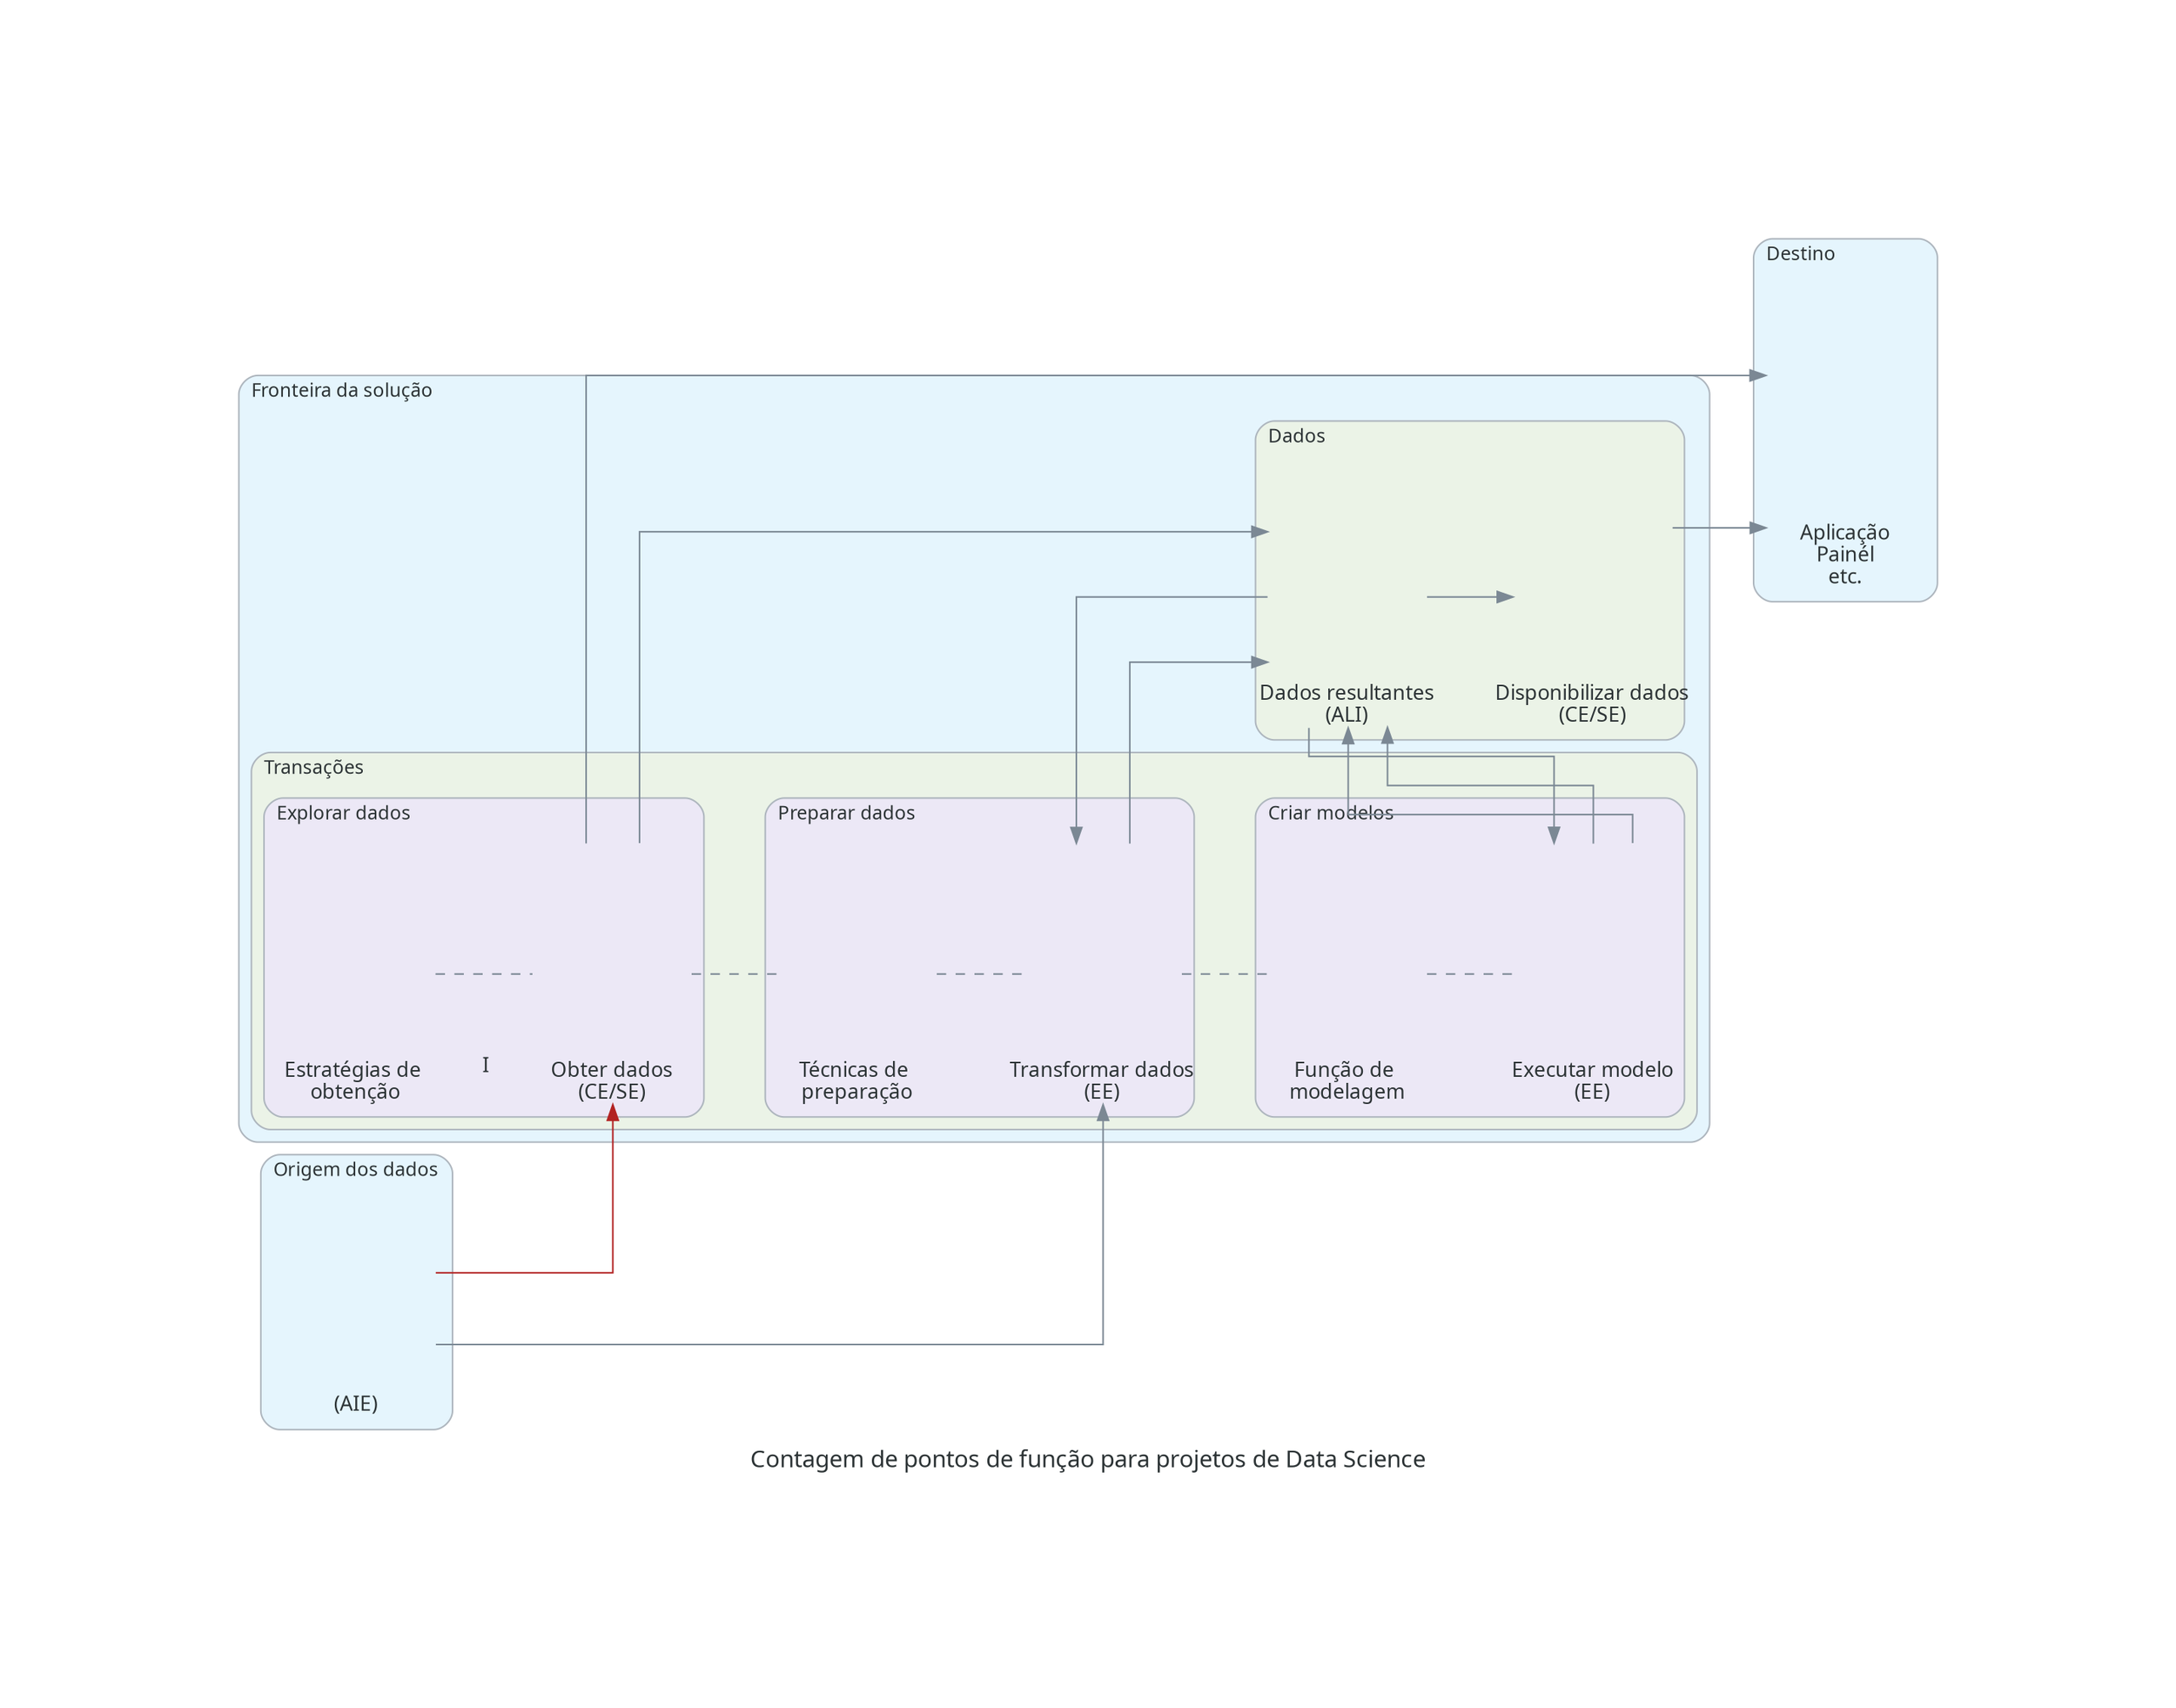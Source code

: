 digraph "Contagem de pontos de função para projetos de Data Science" {
	graph [bb="0,0,1098,799",
		fontcolor="#2D3436",
		fontname="Sans-Serif",
		fontsize=15,
		label="Contagem de pontos de função para projetos de Data Science",
		lheight=0.24,
		lp="549,12.5",
		lwidth=6.46,
		nodesep=0.60,
		pad=2.0,
		rankdir=LR,
		ranksep=0.75,
		splines=ortho
	];
	node [fixedsize=true,
		fontcolor="#2D3436",
		fontname="Sans-Serif",
		fontsize=13,
		height=1.4,
		imagescale=true,
		label="\N",
		labelloc=b,
		shape=box,
		style=rounded,
		width=1.4
	];
	edge [color="#7B8894"];
	subgraph "cluster_Fronteira da solução" {
		graph [bb="8,216,945,704",
			bgcolor="#E5F5FD",
			fontname="Sans-Serif",
			fontsize=12,
			label="Fronteira da solução",
			labeljust=l,
			lheight=0.18,
			lp="77,693.5",
			lwidth=1.69,
			pencolor="#AEB6BE",
			rankdir=LR,
			shape=box,
			style=rounded
		];
		subgraph cluster_Transações {
			graph [bb="16,224,937,464",
				bgcolor="#EBF3E7",
				fontname="Sans-Serif",
				fontsize=12,
				label=Transações,
				labeljust=l,
				lheight=0.18,
				lp="57.5,453.5",
				lwidth=0.93,
				pencolor="#AEB6BE",
				rankdir=LR,
				shape=box,
				style=rounded
			];
			subgraph "cluster_Explorar dados" {
				graph [bb="24,232,305,435",
					bgcolor="#ECE8F6",
					fontname="Sans-Serif",
					fontsize=12,
					label="Explorar dados",
					labeljust=l,
					lheight=0.18,
					lp="77.5,424.5",
					lwidth=1.26,
					pencolor="#AEB6BE",
					rankdir=LR,
					shape=box,
					style=rounded
				];
				a92fb81eaeed4c419e5a01a897762314	[height=2.3056,
					image="/home/humbertoserpro/diagramas/.env/lib/python3.8/site-packages/resources/azure/general/developertools.png",
					label="Estratégias de 
obtenção",
					pos="82.5,323",
					shape=none,
					width=1.4028];
				a10ad9f257eb4687900028ad3300c8fc	[height=2.3056,
					image="/home/humbertoserpro/diagramas/.env/lib/python3.8/site-packages/resources/azure/analytics/stream-analytics-jobs.png",
					label="Obter dados
(CE/SE)",
					pos="246.5,323",
					shape=none,
					width=1.4028];
				a92fb81eaeed4c419e5a01a897762314 -> a10ad9f257eb4687900028ad3300c8fc	[dir=none,
					fontcolor="#2D3436",
					fontname="Sans-Serif",
					fontsize=13,
					pos="133.04,323 153,323 175.88,323 195.84,323",
					style=dashed];
			}
			subgraph "cluster_Preparar dados" {
				graph [bb="344,232,617,435",
					bgcolor="#ECE8F6",
					fontname="Sans-Serif",
					fontsize=12,
					label="Preparar dados",
					labeljust=l,
					lheight=0.18,
					lp="398,424.5",
					lwidth=1.28,
					pencolor="#AEB6BE",
					rankdir=LR,
					shape=box,
					style=rounded
				];
				a8be9379b023470697f9ba005ab97b01	[height=2.3056,
					image="/home/humbertoserpro/diagramas/.env/lib/python3.8/site-packages/resources/azure/storage/storage-explorer.png",
					label="Técnicas de 
preparação",
					pos="402.5,323",
					shape=none,
					width=1.4028];
				"324dc9ce84db433398a9ad5a60a19942"	[height=2.3056,
					image="/home/humbertoserpro/diagramas/.env/lib/python3.8/site-packages/resources/azure/analytics/stream-analytics-jobs.png",
					label="Transformar dados
(EE)",
					pos="558.5,323",
					shape=none,
					width=1.4028];
				a8be9379b023470697f9ba005ab97b01 -> "324dc9ce84db433398a9ad5a60a19942"	[dir=none,
					fontcolor="#2D3436",
					fontname="Sans-Serif",
					fontsize=13,
					pos="453.15,323 470.68,323 490.31,323 507.84,323",
					style=dashed];
			}
			subgraph "cluster_Criar modelos" {
				graph [bb="656,232,929,435",
					bgcolor="#ECE8F6",
					fontname="Sans-Serif",
					fontsize=12,
					label="Criar modelos",
					labeljust=l,
					lheight=0.18,
					lp="706.5,424.5",
					lwidth=1.18,
					pencolor="#AEB6BE",
					rankdir=LR,
					shape=box,
					style=rounded
				];
				"091584723e9f40fb80ac1a6a604edc19"	[height=2.3056,
					image="/home/humbertoserpro/diagramas/.env/lib/python3.8/site-packages/resources/azure/ml/cognitive-services.png",
					label="Função de 
modelagem",
					pos="714.5,323",
					shape=none,
					width=1.4028];
				"4153f0f392a44835b0d17b06456a05ff"	[height=2.3056,
					image="/home/humbertoserpro/diagramas/.env/lib/python3.8/site-packages/resources/azure/analytics/stream-analytics-jobs.png",
					label="Executar modelo
(EE)",
					pos="870.5,323",
					shape=none,
					width=1.4028];
				"091584723e9f40fb80ac1a6a604edc19" -> "4153f0f392a44835b0d17b06456a05ff"	[dir=none,
					fontcolor="#2D3436",
					fontname="Sans-Serif",
					fontsize=13,
					pos="765.15,323 782.68,323 802.31,323 819.84,323",
					style=dashed];
			}
			a10ad9f257eb4687900028ad3300c8fc -> a8be9379b023470697f9ba005ab97b01	[dir=none,
				fontcolor="#2D3436",
				fontname="Sans-Serif",
				fontsize=13,
				pos="297.15,323 314.68,323 334.31,323 351.84,323",
				style=dashed];
			"324dc9ce84db433398a9ad5a60a19942" -> "091584723e9f40fb80ac1a6a604edc19"	[dir=none,
				fontcolor="#2D3436",
				fontname="Sans-Serif",
				fontsize=13,
				pos="609.15,323 626.68,323 646.31,323 663.84,323",
				style=dashed];
		}
		subgraph cluster_Dados {
			graph [bb="656,472,929,675",
				bgcolor="#EBF3E7",
				fontname="Sans-Serif",
				fontsize=12,
				label=Dados,
				labeljust=l,
				lheight=0.18,
				lp="683,664.5",
				lwidth=0.53,
				pencolor="#AEB6BE",
				rankdir=LR,
				shape=box,
				style=rounded
			];
			f837a07f574f42439d2f27729d9f62b1	[height=2.3056,
				image="/home/humbertoserpro/diagramas/.env/lib/python3.8/site-packages/resources/azure/identity/app-registrations.png",
				label="Dados resultantes
(ALI)",
				pos="714.5,563",
				shape=none,
				width=1.4028];
			"4675e93d4f46492a9d0d56c95eb6535d"	[height=2.3056,
				image="/home/humbertoserpro/diagramas/.env/lib/python3.8/site-packages/resources/azure/analytics/stream-analytics-jobs.png",
				label="Disponibilizar dados
(CE/SE)",
				pos="870.5,563",
				shape=none,
				width=1.4028];
			f837a07f574f42439d2f27729d9f62b1 -> "4675e93d4f46492a9d0d56c95eb6535d"	[dir=forward,
				fontcolor="#2D3436",
				fontname="Sans-Serif",
				fontsize=13,
				pos="e,819.84,563 765.15,563 765.15,563 809.84,563 809.84,563"];
		}
		a10ad9f257eb4687900028ad3300c8fc -> f837a07f574f42439d2f27729d9f62b1	[dir=forward,
			fontcolor="#2D3436",
			fontname="Sans-Serif",
			fontsize=13,
			pos="e,663.7,604.5 264,406.32 264,489.32 264,604.5 264,604.5 264,604.5 653.7,604.5 653.7,604.5"];
		"324dc9ce84db433398a9ad5a60a19942" -> f837a07f574f42439d2f27729d9f62b1	[dir=forward,
			fontcolor="#2D3436",
			fontname="Sans-Serif",
			fontsize=13,
			pos="e,663.71,521.5 576,406.03 576,460.43 576,521.5 576,521.5 576,521.5 653.71,521.5 653.71,521.5"];
		"4153f0f392a44835b0d17b06456a05ff" -> f837a07f574f42439d2f27729d9f62b1	[dir=forward,
			fontcolor="#2D3436",
			fontname="Sans-Serif",
			fontsize=13,
			pos="e,740,479.98 871,406.02 871,426.65 871,443 871,443 871,443 740,443 740,443 740,443 740,469.98 740,469.98"];
		"4153f0f392a44835b0d17b06456a05ff" -> f837a07f574f42439d2f27729d9f62b1	[dir=forward,
			fontcolor="#2D3436",
			fontname="Sans-Serif",
			fontsize=13,
			pos="e,715,479.64 896,406.35 896,417.13 896,424.5 896,424.5 896,424.5 715,424.5 715,424.5 715,424.5 715,469.64 715,469.64"];
		f837a07f574f42439d2f27729d9f62b1 -> "324dc9ce84db433398a9ad5a60a19942"	[dir=forward,
			fontcolor="#2D3436",
			fontname="Sans-Serif",
			fontsize=13,
			pos="e,542,406.27 663.68,563 612.79,563 542,563 542,563 542,563 542,416.27 542,416.27"];
		f837a07f574f42439d2f27729d9f62b1 -> "4153f0f392a44835b0d17b06456a05ff"	[dir=forward,
			fontcolor="#2D3436",
			fontname="Sans-Serif",
			fontsize=13,
			pos="e,846,406.36 690,479.65 690,468.87 690,461.5 690,461.5 690,461.5 846,461.5 846,461.5 846,461.5 846,416.36 846,416.36"];
	}
	subgraph cluster_Destino {
		graph [bb="973,560,1090,791",
			bgcolor="#E5F5FD",
			fontname="Sans-Serif",
			fontsize=12,
			label=Destino,
			labeljust=l,
			lheight=0.18,
			lp="1004,780.5",
			lwidth=0.64,
			pencolor="#AEB6BE",
			rankdir=LR,
			shape=box,
			style=rounded
		];
		"5e6e1b0b642941d08b4a20ed8997ec37"	[height=2.6944,
			image="/home/humbertoserpro/diagramas/.env/lib/python3.8/site-packages/resources/azure/compute/vm.png",
			label="Aplicação
Painél
etc.",
			pos="1031.5,665",
			shape=none,
			width=1.4028];
	}
	subgraph "cluster_Origem dos dados" {
		graph [bb="20,33,146,208",
			bgcolor="#E5F5FD",
			fontname="Sans-Serif",
			fontsize=12,
			label="Origem dos dados",
			labeljust=l,
			lheight=0.18,
			lp="83,197.5",
			lwidth=1.53,
			pencolor="#AEB6BE",
			rankdir=LR,
			shape=box,
			style=rounded
		];
		"0939a27590f14c9b950d0e45adfdc7cc"	[height=1.9028,
			image="/home/humbertoserpro/diagramas/.env/lib/python3.8/site-packages/resources/azure/analytics/data-factories.png",
			label="(AIE)",
			pos="82.5,110",
			shape=none,
			width=1.4028];
	}
	a10ad9f257eb4687900028ad3300c8fc -> "5e6e1b0b642941d08b4a20ed8997ec37"	[dir=forward,
		fontcolor="#2D3436",
		fontname="Sans-Serif",
		fontsize=13,
		pos="e,980.75,704 230,406.14 230,518.25 230,704 230,704 230,704 970.75,704 970.75,704"];
	"4675e93d4f46492a9d0d56c95eb6535d" -> "5e6e1b0b642941d08b4a20ed8997ec37"	[dir=forward,
		fontcolor="#2D3436",
		fontname="Sans-Serif",
		fontsize=13,
		pos="e,980.89,607 921.44,607 921.44,607 970.89,607 970.89,607"];
	"0939a27590f14c9b950d0e45adfdc7cc" -> a10ad9f257eb4687900028ad3300c8fc	[color=firebrick,
		dir=forward,
		fontcolor="#2D3436",
		fontname="Sans-Serif",
		fontsize=13,
		label=I,
		lp="167,264",
		pos="e,247,239.87 133.2,132.83 181.53,132.83 247,132.83 247,132.83 247,132.83 247,229.87 247,229.87",
		style=solid];
	"0939a27590f14c9b950d0e45adfdc7cc" -> "324dc9ce84db433398a9ad5a60a19942"	[dir=forward,
		fontcolor="#2D3436",
		fontname="Sans-Serif",
		fontsize=13,
		pos="e,559,239.85 133.04,87.167 255.68,87.167 559,87.167 559,87.167 559,87.167 559,229.85 559,229.85"];
}
